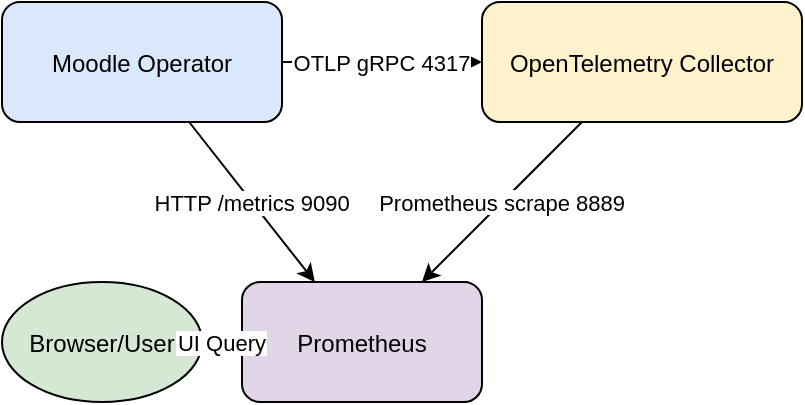 <mxfile>
  <diagram name="Workflow">
    <mxGraphModel dx="638" dy="599" grid="1" gridSize="10" guides="1" tooltips="1" connect="1" arrows="1" fold="1" page="1" pageScale="1" pageWidth="827" pageHeight="1169" math="0" shadow="0">
      <root>
        <mxCell id="0"/>
        <mxCell id="1" parent="0"/>
        <mxCell id="2" value="Moodle Operator" style="rounded=1;fillColor=#dae8fc;" vertex="1" parent="1">
          <mxGeometry x="60" y="20" width="140" height="60" as="geometry"/>
        </mxCell>
        <mxCell id="3" value="OpenTelemetry Collector" style="rounded=1;fillColor=#fff2cc;" vertex="1" parent="1">
          <mxGeometry x="300" y="20" width="160" height="60" as="geometry"/>
        </mxCell>
        <mxCell id="4" value="Prometheus" style="rounded=1;fillColor=#e1d5e7;" vertex="1" parent="1">
          <mxGeometry x="180" y="160" width="120" height="60" as="geometry"/>
        </mxCell>
        <mxCell id="5" value="Browser/User" style="ellipse;fillColor=#d5e8d4;" vertex="1" parent="1">
          <mxGeometry x="60" y="160" width="100" height="60" as="geometry"/>
        </mxCell>
        <mxCell id="6" edge="1" parent="1" source="2" target="3" value="OTLP gRPC 4317">
          <mxGeometry relative="1" as="geometry"/>
        </mxCell>
        <mxCell id="7" edge="1" parent="1" source="2" target="4" value="HTTP /metrics 9090">
          <mxGeometry relative="1" as="geometry"/>
        </mxCell>
        <mxCell id="8" edge="1" parent="1" source="3" target="4" value="Prometheus scrape 8889">
          <mxGeometry relative="1" as="geometry"/>
        </mxCell>
        <mxCell id="9" edge="1" parent="1" source="4" target="5" value="UI Query">
          <mxGeometry relative="1" as="geometry"/>
        </mxCell>
      </root>
    </mxGraphModel>
  </diagram>
</mxfile>